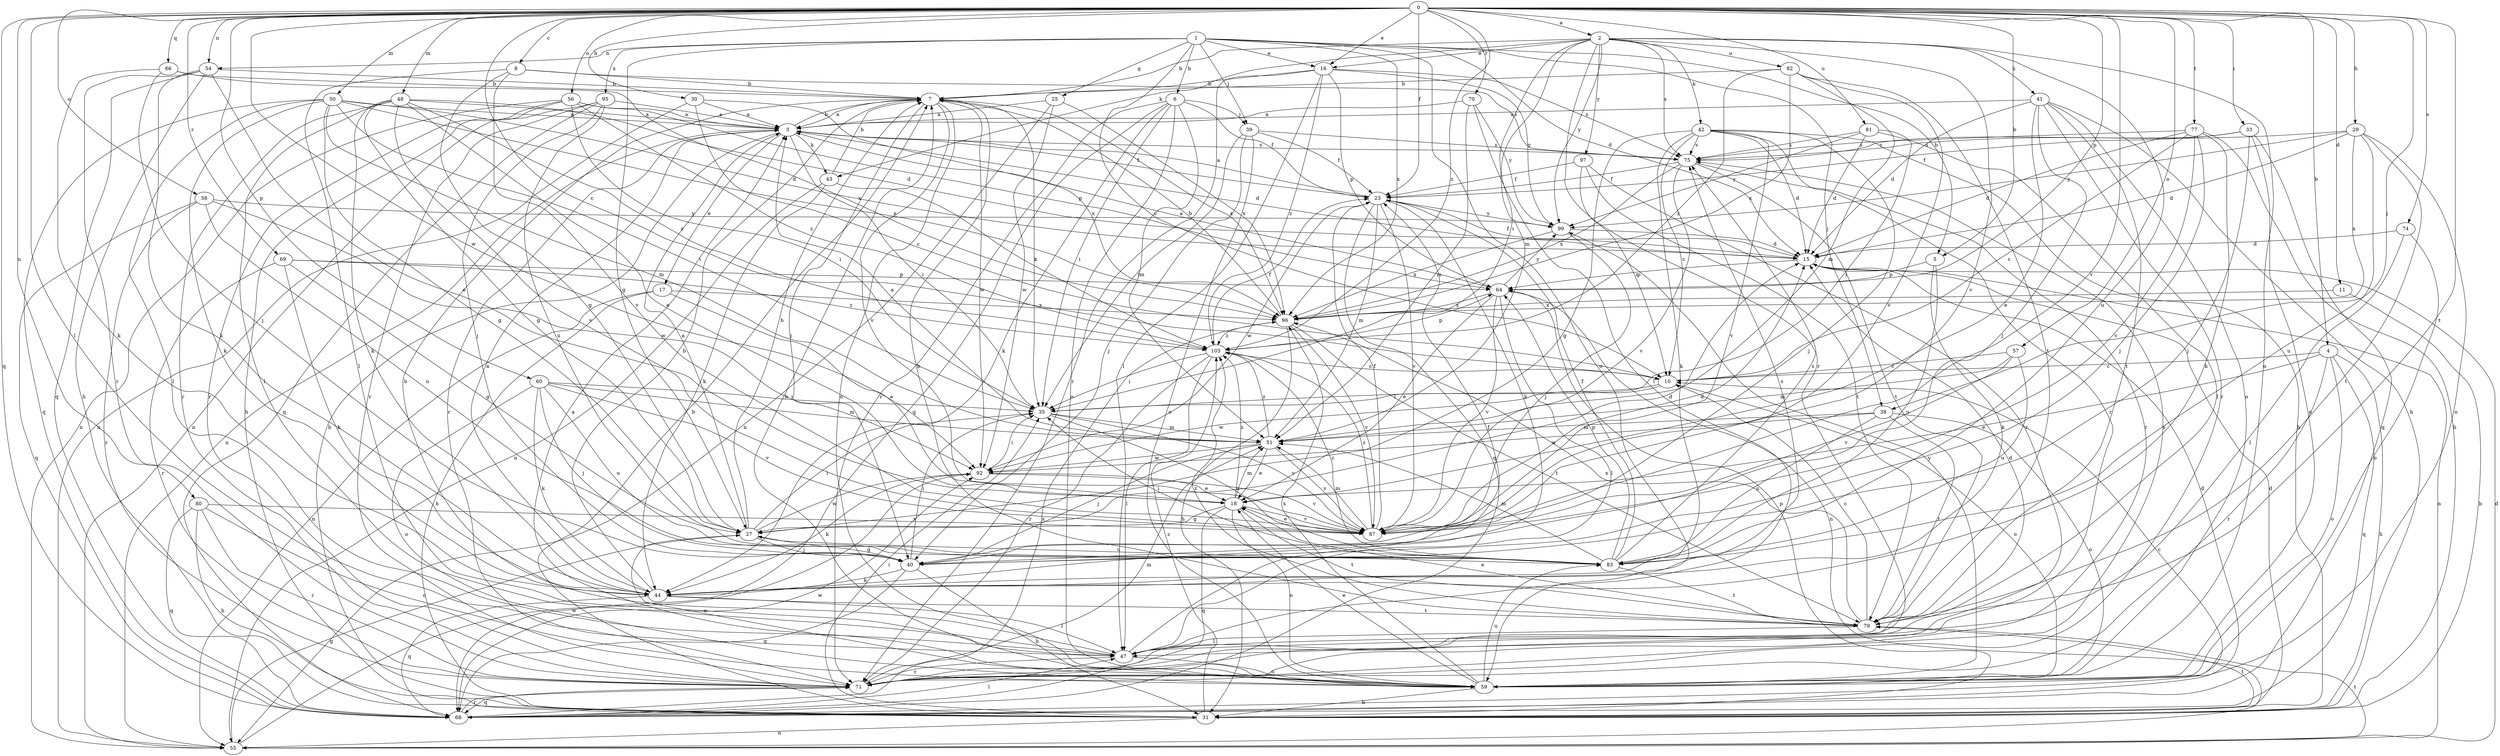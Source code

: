 strict digraph  {
0;
1;
2;
3;
4;
5;
6;
7;
8;
10;
11;
15;
16;
17;
18;
23;
25;
27;
29;
30;
31;
33;
35;
38;
39;
40;
41;
42;
43;
44;
47;
48;
50;
51;
54;
55;
56;
57;
58;
59;
60;
64;
66;
68;
69;
70;
71;
74;
75;
77;
79;
80;
81;
82;
83;
87;
92;
95;
96;
97;
99;
103;
0 -> 2  [label=a];
0 -> 4  [label=b];
0 -> 5  [label=b];
0 -> 8  [label=c];
0 -> 10  [label=c];
0 -> 11  [label=d];
0 -> 16  [label=e];
0 -> 23  [label=f];
0 -> 29  [label=h];
0 -> 30  [label=h];
0 -> 33  [label=i];
0 -> 38  [label=j];
0 -> 47  [label=l];
0 -> 48  [label=m];
0 -> 50  [label=m];
0 -> 54  [label=n];
0 -> 56  [label=o];
0 -> 57  [label=o];
0 -> 58  [label=o];
0 -> 60  [label=p];
0 -> 64  [label=p];
0 -> 66  [label=q];
0 -> 68  [label=q];
0 -> 69  [label=r];
0 -> 70  [label=r];
0 -> 74  [label=s];
0 -> 77  [label=t];
0 -> 79  [label=t];
0 -> 80  [label=u];
0 -> 81  [label=u];
0 -> 87  [label=v];
0 -> 92  [label=w];
0 -> 103  [label=z];
1 -> 5  [label=b];
1 -> 6  [label=b];
1 -> 10  [label=c];
1 -> 15  [label=d];
1 -> 16  [label=e];
1 -> 25  [label=g];
1 -> 27  [label=g];
1 -> 38  [label=j];
1 -> 39  [label=j];
1 -> 54  [label=n];
1 -> 59  [label=o];
1 -> 95  [label=x];
1 -> 96  [label=x];
2 -> 7  [label=b];
2 -> 16  [label=e];
2 -> 35  [label=i];
2 -> 41  [label=k];
2 -> 42  [label=k];
2 -> 43  [label=k];
2 -> 51  [label=m];
2 -> 59  [label=o];
2 -> 71  [label=r];
2 -> 75  [label=s];
2 -> 82  [label=u];
2 -> 83  [label=u];
2 -> 87  [label=v];
2 -> 97  [label=y];
2 -> 99  [label=y];
3 -> 7  [label=b];
3 -> 15  [label=d];
3 -> 17  [label=e];
3 -> 23  [label=f];
3 -> 31  [label=h];
3 -> 35  [label=i];
3 -> 43  [label=k];
3 -> 55  [label=n];
3 -> 71  [label=r];
3 -> 75  [label=s];
4 -> 10  [label=c];
4 -> 18  [label=e];
4 -> 31  [label=h];
4 -> 59  [label=o];
4 -> 68  [label=q];
4 -> 71  [label=r];
5 -> 44  [label=k];
5 -> 64  [label=p];
5 -> 83  [label=u];
6 -> 23  [label=f];
6 -> 35  [label=i];
6 -> 39  [label=j];
6 -> 44  [label=k];
6 -> 51  [label=m];
6 -> 59  [label=o];
6 -> 68  [label=q];
6 -> 71  [label=r];
7 -> 3  [label=a];
7 -> 35  [label=i];
7 -> 40  [label=j];
7 -> 59  [label=o];
7 -> 87  [label=v];
7 -> 92  [label=w];
7 -> 96  [label=x];
8 -> 7  [label=b];
8 -> 27  [label=g];
8 -> 47  [label=l];
8 -> 75  [label=s];
8 -> 87  [label=v];
10 -> 35  [label=i];
10 -> 59  [label=o];
10 -> 92  [label=w];
11 -> 31  [label=h];
11 -> 96  [label=x];
15 -> 23  [label=f];
15 -> 55  [label=n];
15 -> 64  [label=p];
16 -> 7  [label=b];
16 -> 47  [label=l];
16 -> 64  [label=p];
16 -> 71  [label=r];
16 -> 75  [label=s];
16 -> 99  [label=y];
16 -> 103  [label=z];
17 -> 18  [label=e];
17 -> 31  [label=h];
17 -> 55  [label=n];
17 -> 96  [label=x];
18 -> 27  [label=g];
18 -> 51  [label=m];
18 -> 59  [label=o];
18 -> 68  [label=q];
18 -> 79  [label=t];
18 -> 87  [label=v];
18 -> 103  [label=z];
23 -> 3  [label=a];
23 -> 44  [label=k];
23 -> 51  [label=m];
23 -> 68  [label=q];
23 -> 87  [label=v];
23 -> 92  [label=w];
23 -> 99  [label=y];
25 -> 3  [label=a];
25 -> 55  [label=n];
25 -> 92  [label=w];
25 -> 96  [label=x];
27 -> 3  [label=a];
27 -> 7  [label=b];
27 -> 15  [label=d];
27 -> 35  [label=i];
27 -> 40  [label=j];
27 -> 59  [label=o];
27 -> 83  [label=u];
27 -> 92  [label=w];
29 -> 15  [label=d];
29 -> 59  [label=o];
29 -> 75  [label=s];
29 -> 79  [label=t];
29 -> 83  [label=u];
29 -> 96  [label=x];
29 -> 99  [label=y];
30 -> 3  [label=a];
30 -> 10  [label=c];
30 -> 55  [label=n];
30 -> 96  [label=x];
31 -> 7  [label=b];
31 -> 15  [label=d];
31 -> 35  [label=i];
31 -> 55  [label=n];
31 -> 64  [label=p];
31 -> 79  [label=t];
31 -> 103  [label=z];
33 -> 23  [label=f];
33 -> 40  [label=j];
33 -> 59  [label=o];
33 -> 68  [label=q];
33 -> 75  [label=s];
35 -> 51  [label=m];
35 -> 83  [label=u];
35 -> 87  [label=v];
38 -> 51  [label=m];
38 -> 59  [label=o];
38 -> 79  [label=t];
38 -> 83  [label=u];
38 -> 92  [label=w];
39 -> 23  [label=f];
39 -> 35  [label=i];
39 -> 40  [label=j];
39 -> 59  [label=o];
39 -> 75  [label=s];
40 -> 27  [label=g];
40 -> 31  [label=h];
40 -> 35  [label=i];
40 -> 44  [label=k];
40 -> 68  [label=q];
41 -> 3  [label=a];
41 -> 15  [label=d];
41 -> 18  [label=e];
41 -> 31  [label=h];
41 -> 40  [label=j];
41 -> 59  [label=o];
41 -> 71  [label=r];
41 -> 79  [label=t];
42 -> 10  [label=c];
42 -> 15  [label=d];
42 -> 27  [label=g];
42 -> 31  [label=h];
42 -> 40  [label=j];
42 -> 44  [label=k];
42 -> 71  [label=r];
42 -> 75  [label=s];
42 -> 87  [label=v];
43 -> 7  [label=b];
43 -> 44  [label=k];
43 -> 55  [label=n];
43 -> 103  [label=z];
44 -> 3  [label=a];
44 -> 7  [label=b];
44 -> 47  [label=l];
44 -> 68  [label=q];
44 -> 75  [label=s];
44 -> 79  [label=t];
47 -> 7  [label=b];
47 -> 15  [label=d];
47 -> 23  [label=f];
47 -> 59  [label=o];
47 -> 71  [label=r];
48 -> 3  [label=a];
48 -> 15  [label=d];
48 -> 18  [label=e];
48 -> 27  [label=g];
48 -> 44  [label=k];
48 -> 47  [label=l];
48 -> 71  [label=r];
48 -> 87  [label=v];
48 -> 103  [label=z];
50 -> 3  [label=a];
50 -> 15  [label=d];
50 -> 27  [label=g];
50 -> 35  [label=i];
50 -> 44  [label=k];
50 -> 47  [label=l];
50 -> 51  [label=m];
50 -> 68  [label=q];
50 -> 96  [label=x];
51 -> 3  [label=a];
51 -> 18  [label=e];
51 -> 40  [label=j];
51 -> 87  [label=v];
51 -> 92  [label=w];
51 -> 103  [label=z];
54 -> 7  [label=b];
54 -> 18  [label=e];
54 -> 31  [label=h];
54 -> 44  [label=k];
54 -> 68  [label=q];
54 -> 71  [label=r];
55 -> 15  [label=d];
55 -> 27  [label=g];
55 -> 79  [label=t];
55 -> 92  [label=w];
56 -> 3  [label=a];
56 -> 31  [label=h];
56 -> 35  [label=i];
56 -> 55  [label=n];
56 -> 64  [label=p];
56 -> 71  [label=r];
56 -> 103  [label=z];
57 -> 10  [label=c];
57 -> 51  [label=m];
57 -> 83  [label=u];
57 -> 87  [label=v];
58 -> 68  [label=q];
58 -> 71  [label=r];
58 -> 83  [label=u];
58 -> 92  [label=w];
58 -> 99  [label=y];
59 -> 3  [label=a];
59 -> 7  [label=b];
59 -> 18  [label=e];
59 -> 31  [label=h];
59 -> 83  [label=u];
59 -> 96  [label=x];
59 -> 99  [label=y];
60 -> 35  [label=i];
60 -> 40  [label=j];
60 -> 44  [label=k];
60 -> 51  [label=m];
60 -> 59  [label=o];
60 -> 83  [label=u];
60 -> 87  [label=v];
64 -> 3  [label=a];
64 -> 18  [label=e];
64 -> 47  [label=l];
64 -> 55  [label=n];
64 -> 87  [label=v];
64 -> 96  [label=x];
64 -> 99  [label=y];
66 -> 7  [label=b];
66 -> 40  [label=j];
66 -> 44  [label=k];
66 -> 96  [label=x];
68 -> 10  [label=c];
68 -> 15  [label=d];
68 -> 47  [label=l];
68 -> 71  [label=r];
68 -> 92  [label=w];
68 -> 96  [label=x];
69 -> 27  [label=g];
69 -> 44  [label=k];
69 -> 64  [label=p];
69 -> 71  [label=r];
69 -> 103  [label=z];
70 -> 3  [label=a];
70 -> 47  [label=l];
70 -> 51  [label=m];
70 -> 99  [label=y];
71 -> 51  [label=m];
71 -> 68  [label=q];
71 -> 75  [label=s];
74 -> 15  [label=d];
74 -> 47  [label=l];
74 -> 59  [label=o];
75 -> 23  [label=f];
75 -> 71  [label=r];
75 -> 79  [label=t];
75 -> 87  [label=v];
75 -> 96  [label=x];
77 -> 10  [label=c];
77 -> 15  [label=d];
77 -> 31  [label=h];
77 -> 40  [label=j];
77 -> 44  [label=k];
77 -> 75  [label=s];
77 -> 87  [label=v];
79 -> 7  [label=b];
79 -> 10  [label=c];
79 -> 18  [label=e];
79 -> 47  [label=l];
79 -> 96  [label=x];
79 -> 103  [label=z];
80 -> 31  [label=h];
80 -> 59  [label=o];
80 -> 68  [label=q];
80 -> 71  [label=r];
80 -> 87  [label=v];
81 -> 15  [label=d];
81 -> 35  [label=i];
81 -> 47  [label=l];
81 -> 75  [label=s];
81 -> 99  [label=y];
82 -> 7  [label=b];
82 -> 51  [label=m];
82 -> 79  [label=t];
82 -> 87  [label=v];
82 -> 96  [label=x];
82 -> 103  [label=z];
83 -> 23  [label=f];
83 -> 35  [label=i];
83 -> 51  [label=m];
83 -> 64  [label=p];
83 -> 75  [label=s];
83 -> 79  [label=t];
83 -> 103  [label=z];
87 -> 15  [label=d];
87 -> 18  [label=e];
87 -> 23  [label=f];
87 -> 51  [label=m];
87 -> 103  [label=z];
92 -> 18  [label=e];
92 -> 35  [label=i];
92 -> 44  [label=k];
92 -> 87  [label=v];
95 -> 3  [label=a];
95 -> 40  [label=j];
95 -> 55  [label=n];
95 -> 68  [label=q];
95 -> 71  [label=r];
95 -> 83  [label=u];
96 -> 7  [label=b];
96 -> 31  [label=h];
96 -> 79  [label=t];
96 -> 87  [label=v];
96 -> 103  [label=z];
97 -> 10  [label=c];
97 -> 23  [label=f];
97 -> 71  [label=r];
97 -> 79  [label=t];
99 -> 15  [label=d];
99 -> 40  [label=j];
99 -> 96  [label=x];
103 -> 10  [label=c];
103 -> 23  [label=f];
103 -> 35  [label=i];
103 -> 47  [label=l];
103 -> 64  [label=p];
103 -> 71  [label=r];
}
